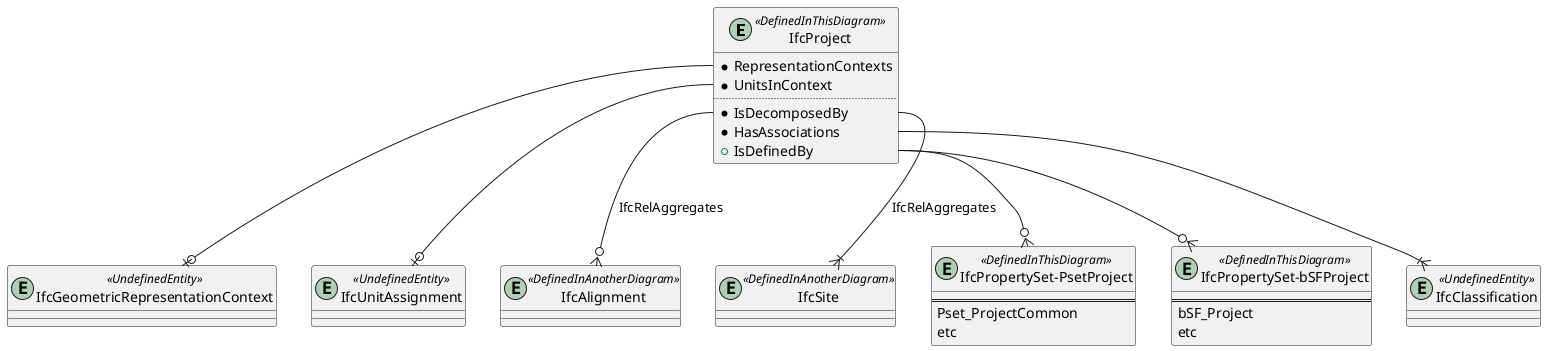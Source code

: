 @startuml 

entity IfcProject <<DefinedInThisDiagram>>
{
  *RepresentationContexts
  *UnitsInContext
  ..
  *IsDecomposedBy
  *HasAssociations
  +IsDefinedBy
}

entity IfcGeometricRepresentationContext <<UndefinedEntity>>

entity IfcUnitAssignment <<UndefinedEntity>>

entity IfcAlignment <<DefinedInAnotherDiagram>>
IfcProject::IsDecomposedBy--o{IfcAlignment : IfcRelAggregates

entity IfcSite <<DefinedInAnotherDiagram>>
IfcProject::IsDecomposedBy--|{IfcSite : IfcRelAggregates

entity "IfcPropertySet-PsetProject" <<DefinedInThisDiagram>>
{
  ==
  Pset_ProjectCommon
  etc
}

entity "IfcPropertySet-bSFProject" <<DefinedInThisDiagram>>
{
  ==
  bSF_Project
  etc
}

entity IfcClassification <<UndefinedEntity>>

IfcProject::RepresentationContexts --o| IfcGeometricRepresentationContext
IfcProject::UnitsInContext --o| IfcUnitAssignment
IfcProject::HasAssociations --|{IfcClassification 
IfcProject::IsDefinedBy --o{ "IfcPropertySet-PsetProject"
IfcProject::IsDefinedBy --o{ "IfcPropertySet-bSFProject"

@enduml
